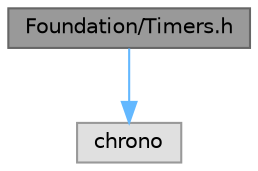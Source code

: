 digraph "Foundation/Timers.h"
{
 // LATEX_PDF_SIZE
  bgcolor="transparent";
  edge [fontname=Helvetica,fontsize=10,labelfontname=Helvetica,labelfontsize=10];
  node [fontname=Helvetica,fontsize=10,shape=box,height=0.2,width=0.4];
  Node1 [id="Node000001",label="Foundation/Timers.h",height=0.2,width=0.4,color="gray40", fillcolor="grey60", style="filled", fontcolor="black",tooltip="Proporciona utilidades de temporización para varios procesos, como tiempos de tick,..."];
  Node1 -> Node2 [id="edge1_Node000001_Node000002",color="steelblue1",style="solid",tooltip=" "];
  Node2 [id="Node000002",label="chrono",height=0.2,width=0.4,color="grey60", fillcolor="#E0E0E0", style="filled",tooltip=" "];
}
